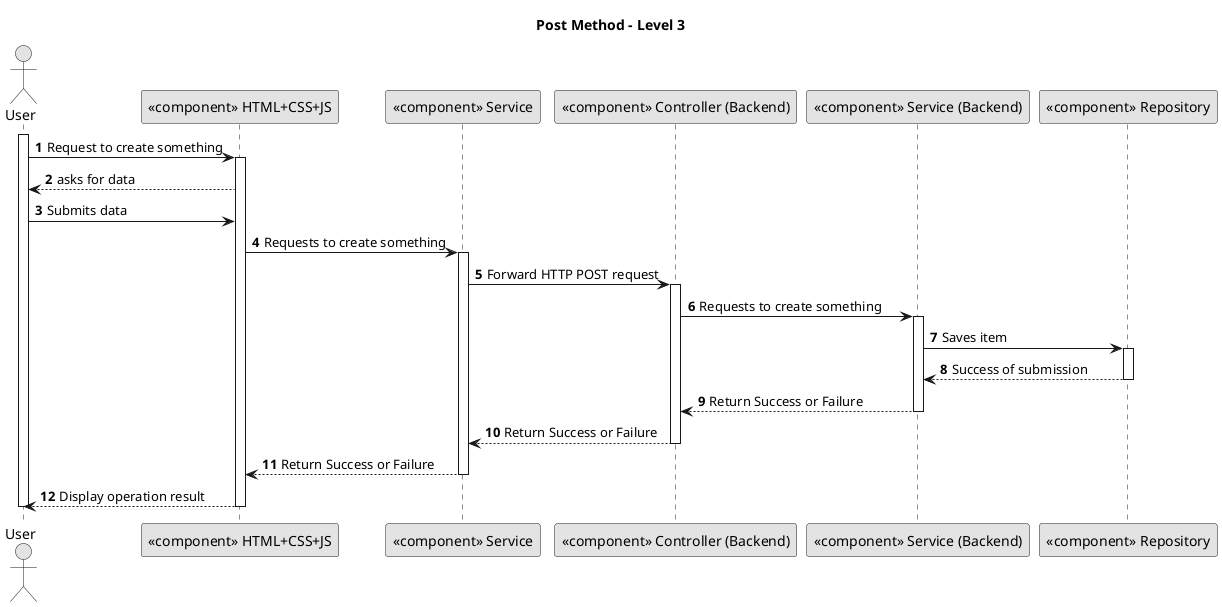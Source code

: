 @startuml

skinparam monochrome true
skinparam packageStyle rectangle
skinparam shadowing false

title Post Method - Level 3

autonumber

actor "User" as User
participant "<<component>> HTML+CSS+JS" as Frontend
participant "<<component>> Service" as FrontendService
participant "<<component>> Controller (Backend)" as Controller
participant "<<component>> Service (Backend)" as BackendService
participant "<<component>> Repository" as Repository

activate User

    User -> Frontend : Request to create something
    activate Frontend

  Frontend --> User : asks for data

    User -> Frontend : Submits data

    Frontend -> FrontendService : Requests to create something
    activate FrontendService

    FrontendService -> Controller : Forward HTTP POST request

    activate Controller
        Controller -> BackendService : Requests to create something
        activate BackendService

            BackendService -> Repository : Saves item
            activate Repository

                Repository --> BackendService : Success of submission
            deactivate Repository

            BackendService --> Controller : Return Success or Failure
        deactivate BackendService

        Controller --> FrontendService : Return Success or Failure
    deactivate Controller

    FrontendService --> Frontend : Return Success or Failure
    deactivate FrontendService

    Frontend --> User : Display operation result
   deactivate Frontend

deactivate User

@enduml

